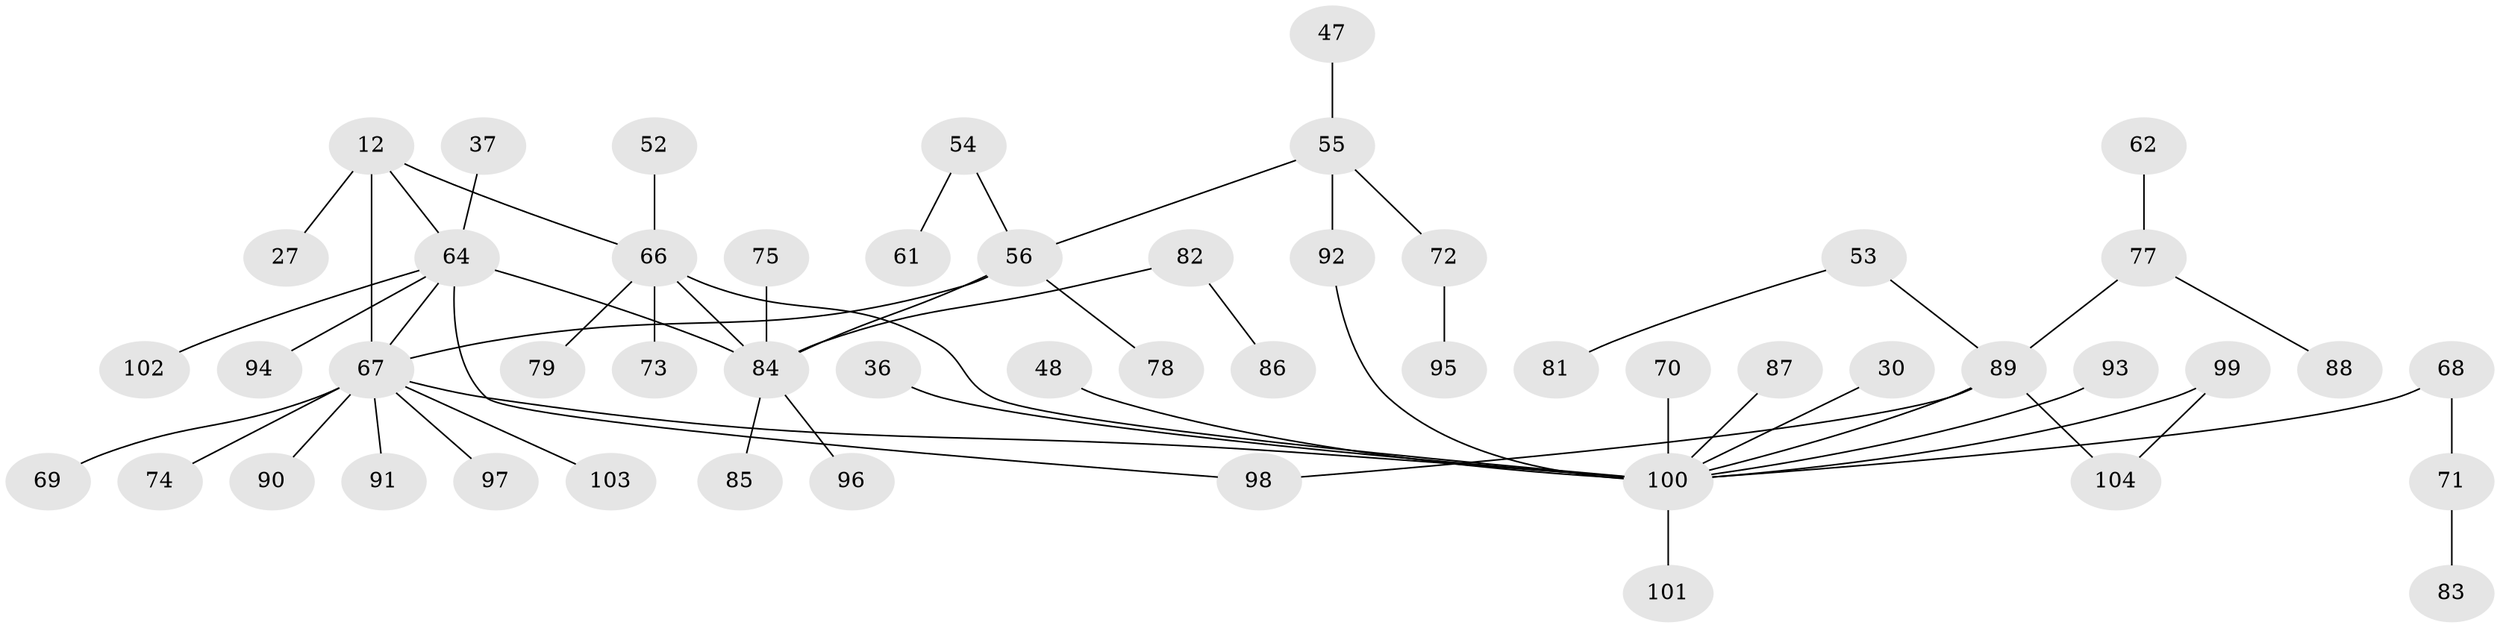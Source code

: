 // original degree distribution, {5: 0.08653846153846154, 3: 0.16346153846153846, 6: 0.019230769230769232, 7: 0.009615384615384616, 4: 0.0673076923076923, 2: 0.25961538461538464, 1: 0.3942307692307692}
// Generated by graph-tools (version 1.1) at 2025/42/03/09/25 04:42:59]
// undirected, 52 vertices, 58 edges
graph export_dot {
graph [start="1"]
  node [color=gray90,style=filled];
  12 [super="+10"];
  27;
  30;
  36;
  37;
  47;
  48;
  52;
  53;
  54;
  55 [super="+42"];
  56 [super="+18"];
  61;
  62;
  64 [super="+29+33"];
  66 [super="+63+65+60"];
  67 [super="+2+14+57+17"];
  68;
  69;
  70 [super="+26"];
  71;
  72 [super="+34"];
  73;
  74;
  75;
  77 [super="+46"];
  78;
  79;
  81;
  82;
  83;
  84 [super="+50+40"];
  85;
  86;
  87;
  88;
  89 [super="+35+44"];
  90;
  91;
  92 [super="+41"];
  93;
  94 [super="+51"];
  95;
  96;
  97;
  98;
  99;
  100 [super="+4+1+7+19+20+80"];
  101;
  102;
  103;
  104;
  12 -- 27;
  12 -- 66 [weight=2];
  12 -- 64;
  12 -- 67 [weight=3];
  30 -- 100;
  36 -- 100;
  37 -- 64;
  47 -- 55;
  48 -- 100;
  52 -- 66;
  53 -- 81;
  53 -- 89;
  54 -- 61;
  54 -- 56;
  55 -- 72;
  55 -- 56;
  55 -- 92;
  56 -- 78;
  56 -- 84;
  56 -- 67;
  62 -- 77;
  64 -- 84 [weight=2];
  64 -- 94 [weight=3];
  64 -- 98;
  64 -- 102;
  64 -- 67;
  66 -- 79;
  66 -- 100 [weight=2];
  66 -- 73;
  66 -- 84;
  67 -- 100 [weight=2];
  67 -- 74;
  67 -- 90;
  67 -- 97;
  67 -- 69;
  67 -- 103;
  67 -- 91;
  68 -- 71;
  68 -- 100;
  70 -- 100;
  71 -- 83;
  72 -- 95;
  75 -- 84;
  77 -- 88;
  77 -- 89;
  82 -- 86;
  82 -- 84;
  84 -- 96;
  84 -- 85;
  87 -- 100;
  89 -- 104;
  89 -- 100 [weight=2];
  89 -- 98;
  92 -- 100;
  93 -- 100;
  99 -- 104;
  99 -- 100;
  100 -- 101;
}
